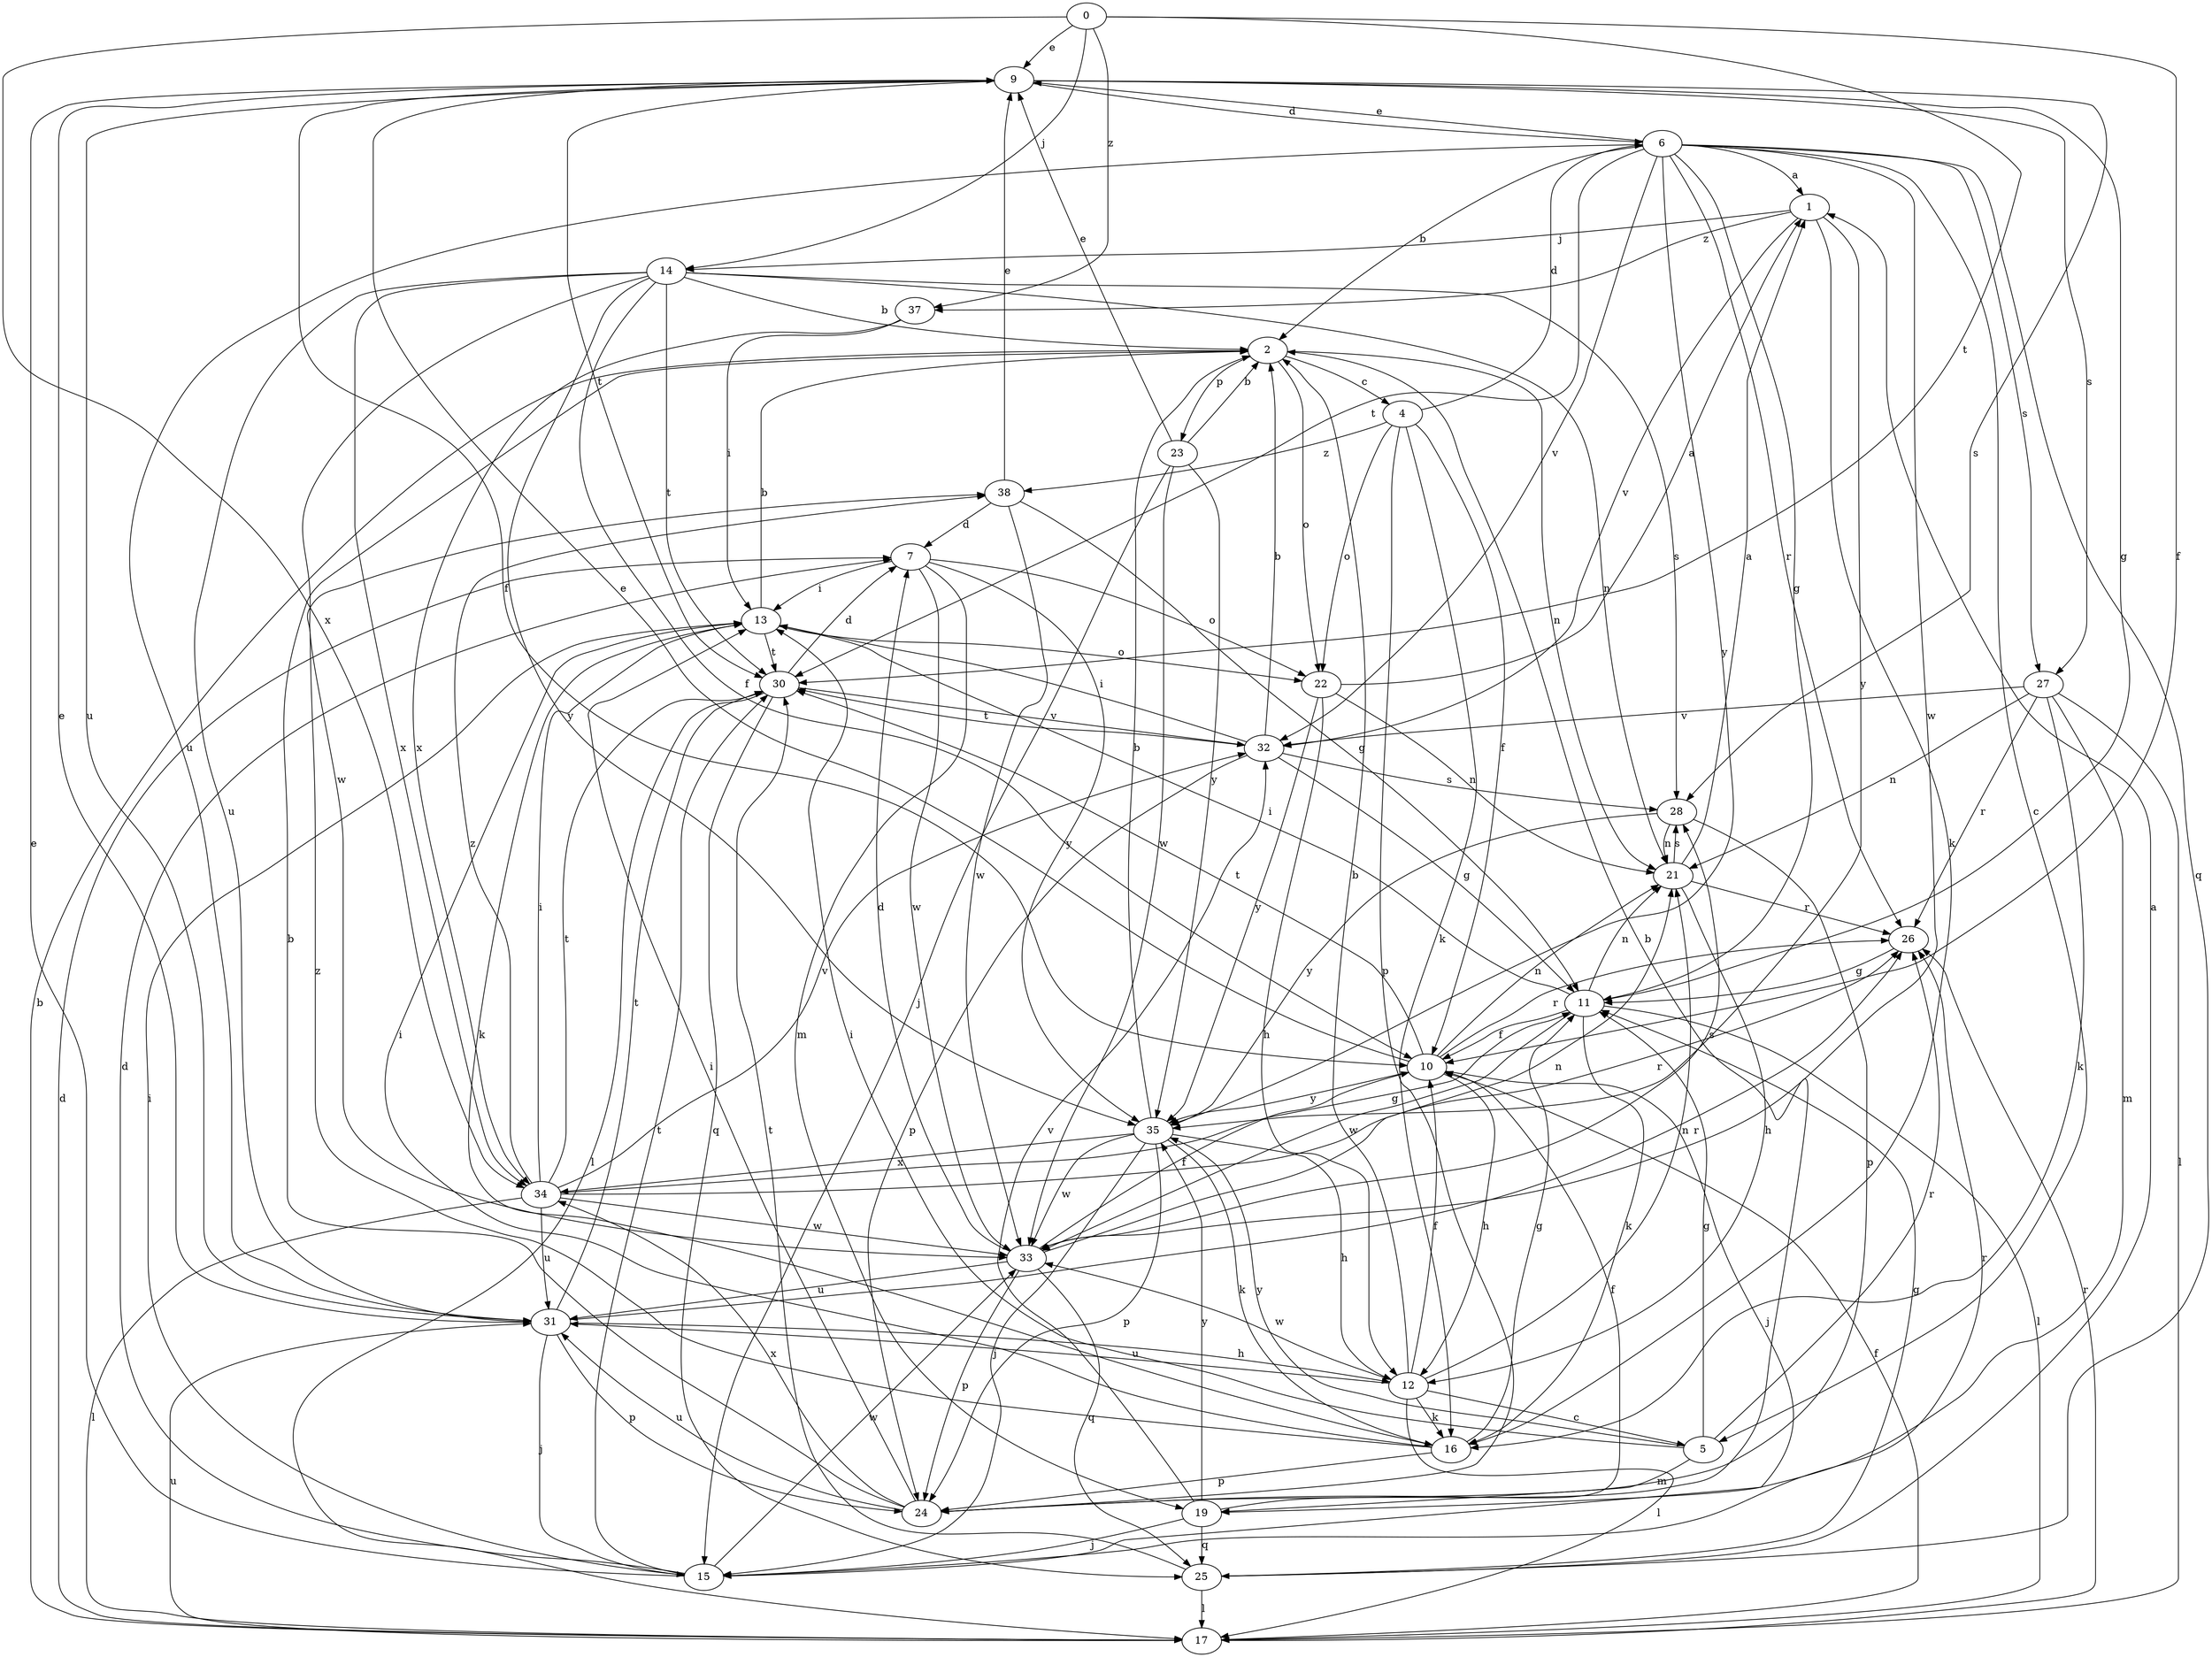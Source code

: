 strict digraph  {
0;
1;
2;
4;
5;
6;
7;
9;
10;
11;
12;
13;
14;
15;
16;
17;
19;
21;
22;
23;
24;
25;
26;
27;
28;
30;
31;
32;
33;
34;
35;
37;
38;
0 -> 9  [label=e];
0 -> 10  [label=f];
0 -> 14  [label=j];
0 -> 30  [label=t];
0 -> 34  [label=x];
0 -> 37  [label=z];
1 -> 14  [label=j];
1 -> 16  [label=k];
1 -> 32  [label=v];
1 -> 35  [label=y];
1 -> 37  [label=z];
2 -> 4  [label=c];
2 -> 21  [label=n];
2 -> 22  [label=o];
2 -> 23  [label=p];
4 -> 6  [label=d];
4 -> 10  [label=f];
4 -> 16  [label=k];
4 -> 22  [label=o];
4 -> 24  [label=p];
4 -> 38  [label=z];
5 -> 11  [label=g];
5 -> 13  [label=i];
5 -> 19  [label=m];
5 -> 26  [label=r];
5 -> 35  [label=y];
6 -> 1  [label=a];
6 -> 2  [label=b];
6 -> 5  [label=c];
6 -> 9  [label=e];
6 -> 11  [label=g];
6 -> 25  [label=q];
6 -> 26  [label=r];
6 -> 27  [label=s];
6 -> 30  [label=t];
6 -> 31  [label=u];
6 -> 32  [label=v];
6 -> 33  [label=w];
6 -> 35  [label=y];
7 -> 13  [label=i];
7 -> 19  [label=m];
7 -> 22  [label=o];
7 -> 33  [label=w];
7 -> 35  [label=y];
9 -> 6  [label=d];
9 -> 10  [label=f];
9 -> 11  [label=g];
9 -> 27  [label=s];
9 -> 28  [label=s];
9 -> 30  [label=t];
9 -> 31  [label=u];
10 -> 9  [label=e];
10 -> 12  [label=h];
10 -> 15  [label=j];
10 -> 21  [label=n];
10 -> 26  [label=r];
10 -> 30  [label=t];
10 -> 35  [label=y];
11 -> 10  [label=f];
11 -> 13  [label=i];
11 -> 16  [label=k];
11 -> 17  [label=l];
11 -> 21  [label=n];
11 -> 33  [label=w];
12 -> 2  [label=b];
12 -> 5  [label=c];
12 -> 10  [label=f];
12 -> 16  [label=k];
12 -> 17  [label=l];
12 -> 21  [label=n];
12 -> 31  [label=u];
12 -> 33  [label=w];
13 -> 2  [label=b];
13 -> 16  [label=k];
13 -> 22  [label=o];
13 -> 30  [label=t];
14 -> 2  [label=b];
14 -> 10  [label=f];
14 -> 21  [label=n];
14 -> 28  [label=s];
14 -> 30  [label=t];
14 -> 31  [label=u];
14 -> 33  [label=w];
14 -> 34  [label=x];
14 -> 35  [label=y];
15 -> 7  [label=d];
15 -> 9  [label=e];
15 -> 13  [label=i];
15 -> 26  [label=r];
15 -> 30  [label=t];
15 -> 33  [label=w];
16 -> 11  [label=g];
16 -> 13  [label=i];
16 -> 24  [label=p];
16 -> 38  [label=z];
17 -> 2  [label=b];
17 -> 7  [label=d];
17 -> 10  [label=f];
17 -> 26  [label=r];
17 -> 31  [label=u];
19 -> 2  [label=b];
19 -> 15  [label=j];
19 -> 25  [label=q];
19 -> 32  [label=v];
19 -> 35  [label=y];
21 -> 1  [label=a];
21 -> 12  [label=h];
21 -> 26  [label=r];
21 -> 28  [label=s];
22 -> 1  [label=a];
22 -> 12  [label=h];
22 -> 21  [label=n];
22 -> 35  [label=y];
23 -> 2  [label=b];
23 -> 9  [label=e];
23 -> 15  [label=j];
23 -> 33  [label=w];
23 -> 35  [label=y];
24 -> 2  [label=b];
24 -> 10  [label=f];
24 -> 13  [label=i];
24 -> 31  [label=u];
24 -> 34  [label=x];
25 -> 1  [label=a];
25 -> 11  [label=g];
25 -> 17  [label=l];
25 -> 30  [label=t];
26 -> 11  [label=g];
27 -> 16  [label=k];
27 -> 17  [label=l];
27 -> 19  [label=m];
27 -> 21  [label=n];
27 -> 26  [label=r];
27 -> 32  [label=v];
28 -> 21  [label=n];
28 -> 24  [label=p];
28 -> 35  [label=y];
30 -> 7  [label=d];
30 -> 17  [label=l];
30 -> 25  [label=q];
30 -> 32  [label=v];
31 -> 9  [label=e];
31 -> 12  [label=h];
31 -> 15  [label=j];
31 -> 24  [label=p];
31 -> 26  [label=r];
31 -> 30  [label=t];
32 -> 2  [label=b];
32 -> 11  [label=g];
32 -> 13  [label=i];
32 -> 24  [label=p];
32 -> 28  [label=s];
32 -> 30  [label=t];
33 -> 7  [label=d];
33 -> 10  [label=f];
33 -> 21  [label=n];
33 -> 24  [label=p];
33 -> 25  [label=q];
33 -> 28  [label=s];
33 -> 31  [label=u];
34 -> 11  [label=g];
34 -> 13  [label=i];
34 -> 17  [label=l];
34 -> 26  [label=r];
34 -> 30  [label=t];
34 -> 31  [label=u];
34 -> 32  [label=v];
34 -> 33  [label=w];
34 -> 38  [label=z];
35 -> 2  [label=b];
35 -> 12  [label=h];
35 -> 15  [label=j];
35 -> 16  [label=k];
35 -> 24  [label=p];
35 -> 33  [label=w];
35 -> 34  [label=x];
37 -> 13  [label=i];
37 -> 34  [label=x];
38 -> 7  [label=d];
38 -> 9  [label=e];
38 -> 11  [label=g];
38 -> 33  [label=w];
}
